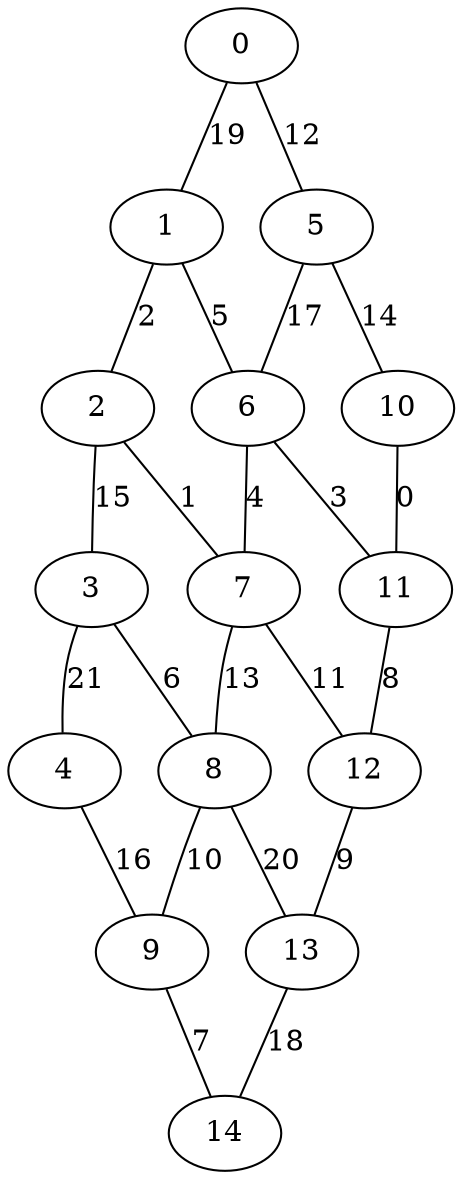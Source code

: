 graph {
    0 -- 5 [label= 12];
    0 -- 1 [label= 19];
    1 -- 6 [label= 5];
    1 -- 2 [label= 2];
    2 -- 7 [label= 1];
    2 -- 3 [label= 15];
    3 -- 8 [label= 6];
    3 -- 4 [label= 21];
    4 -- 9 [label= 16];
    5 -- 10 [label= 14];
    5 -- 6 [label= 17];
    6 -- 11 [label= 3];
    6 -- 7 [label= 4];
    7 -- 12 [label= 11];
    7 -- 8 [label= 13];
    8 -- 13 [label= 20];
    8 -- 9 [label= 10];
    9 -- 14 [label= 7];
    10 -- 11 [label= 0];
    11 -- 12 [label= 8];
    12 -- 13 [label= 9];
    13 -- 14 [label= 18];
}
